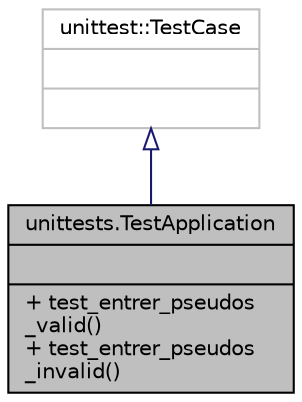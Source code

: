 digraph "unittests.TestApplication"
{
  edge [fontname="Helvetica",fontsize="10",labelfontname="Helvetica",labelfontsize="10"];
  node [fontname="Helvetica",fontsize="10",shape=record];
  Node2 [label="{unittests.TestApplication\n||+ test_entrer_pseudos\l_valid()\l+ test_entrer_pseudos\l_invalid()\l}",height=0.2,width=0.4,color="black", fillcolor="grey75", style="filled", fontcolor="black"];
  Node3 -> Node2 [dir="back",color="midnightblue",fontsize="10",style="solid",arrowtail="onormal",fontname="Helvetica"];
  Node3 [label="{unittest::TestCase\n||}",height=0.2,width=0.4,color="grey75", fillcolor="white", style="filled"];
}
